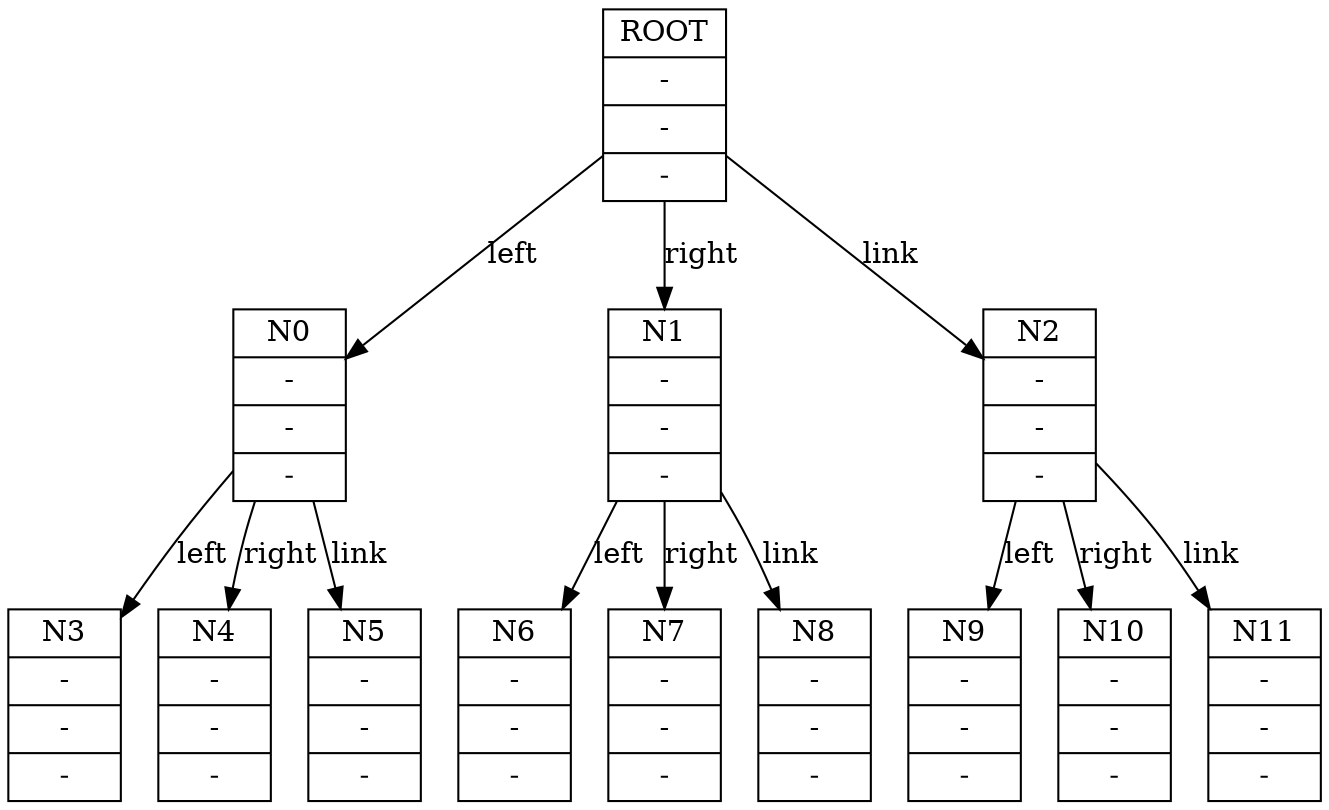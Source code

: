 digraph AST {
	"0" [shape=record, label="{<class> N3 | <type> - | <object> - | <constant> -}"];
	"1" [shape=record, label="{<class> N4 | <type> - | <object> - | <constant> -}"];
	"2" [shape=record, label="{<class> N0 | <type> - | <object> - | <constant> -}"];
	"3" [shape=record, label="{<class> N5 | <type> - | <object> - | <constant> -}"];
	"4" [shape=record, label="{<class> N6 | <type> - | <object> - | <constant> -}"];
	"5" [shape=record, label="{<class> N7 | <type> - | <object> - | <constant> -}"];
	"6" [shape=record, label="{<class> N1 | <type> - | <object> - | <constant> -}"];
	"7" [shape=record, label="{<class> N8 | <type> - | <object> - | <constant> -}"];
	"8" [shape=record, label="{<class> ROOT | <type> - | <object> - | <constant> -}"];
	"9" [shape=record, label="{<class> N9 | <type> - | <object> - | <constant> -}"];
	"10" [shape=record, label="{<class> N10 | <type> - | <object> - | <constant> -}"];
	"11" [shape=record, label="{<class> N2 | <type> - | <object> - | <constant> -}"];
	"12" [shape=record, label="{<class> N11 | <type> - | <object> - | <constant> -}"];

	"2" -> "0" [label="left"];
	"2" -> "1" [label="right"];
	"2" -> "3" [label="link"];
	"6" -> "4" [label="left"];
	"6" -> "5" [label="right"];
	"6" -> "7" [label="link"];
	"8" -> "2" [label="left"];
	"8" -> "6" [label="right"];
	"8" -> "11" [label="link"];
	"11" -> "9" [label="left"];
	"11" -> "10" [label="right"];
	"11" -> "12" [label="link"];
}